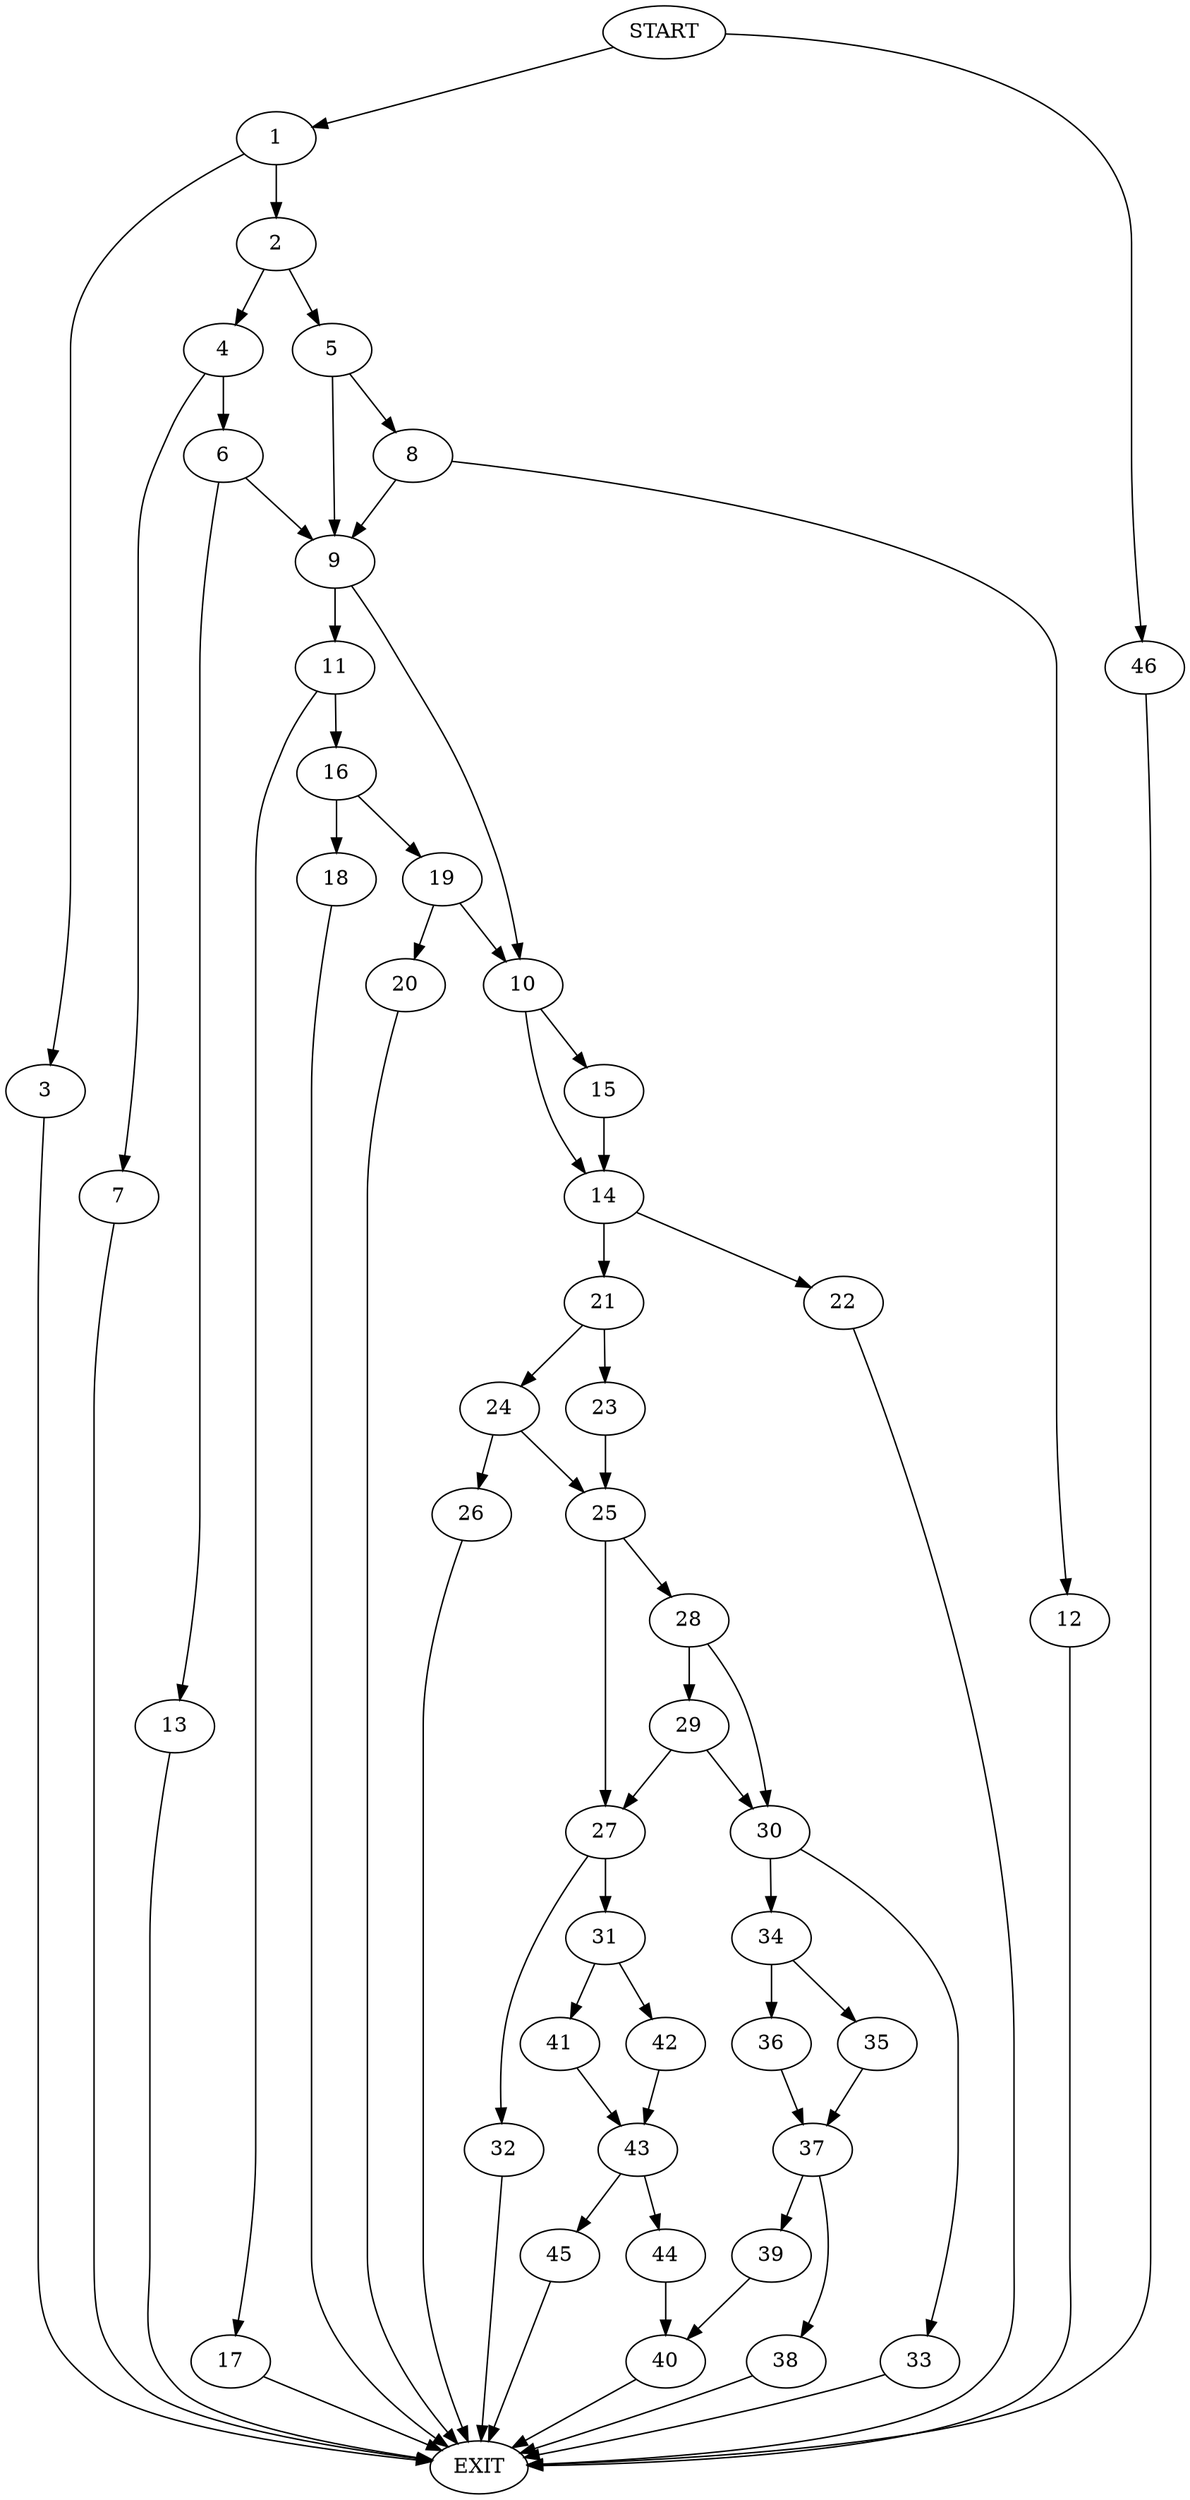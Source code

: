 digraph {
0 [label="START"]
47 [label="EXIT"]
0 -> 1
1 -> 2
1 -> 3
3 -> 47
2 -> 4
2 -> 5
4 -> 6
4 -> 7
5 -> 8
5 -> 9
9 -> 10
9 -> 11
8 -> 9
8 -> 12
12 -> 47
6 -> 9
6 -> 13
7 -> 47
13 -> 47
10 -> 14
10 -> 15
11 -> 16
11 -> 17
17 -> 47
16 -> 18
16 -> 19
18 -> 47
19 -> 10
19 -> 20
20 -> 47
15 -> 14
14 -> 21
14 -> 22
22 -> 47
21 -> 23
21 -> 24
23 -> 25
24 -> 25
24 -> 26
25 -> 27
25 -> 28
26 -> 47
28 -> 29
28 -> 30
27 -> 31
27 -> 32
30 -> 33
30 -> 34
29 -> 27
29 -> 30
33 -> 47
34 -> 35
34 -> 36
35 -> 37
36 -> 37
37 -> 38
37 -> 39
39 -> 40
38 -> 47
40 -> 47
31 -> 41
31 -> 42
32 -> 47
41 -> 43
42 -> 43
43 -> 44
43 -> 45
44 -> 40
45 -> 47
0 -> 46
46 -> 47
}
